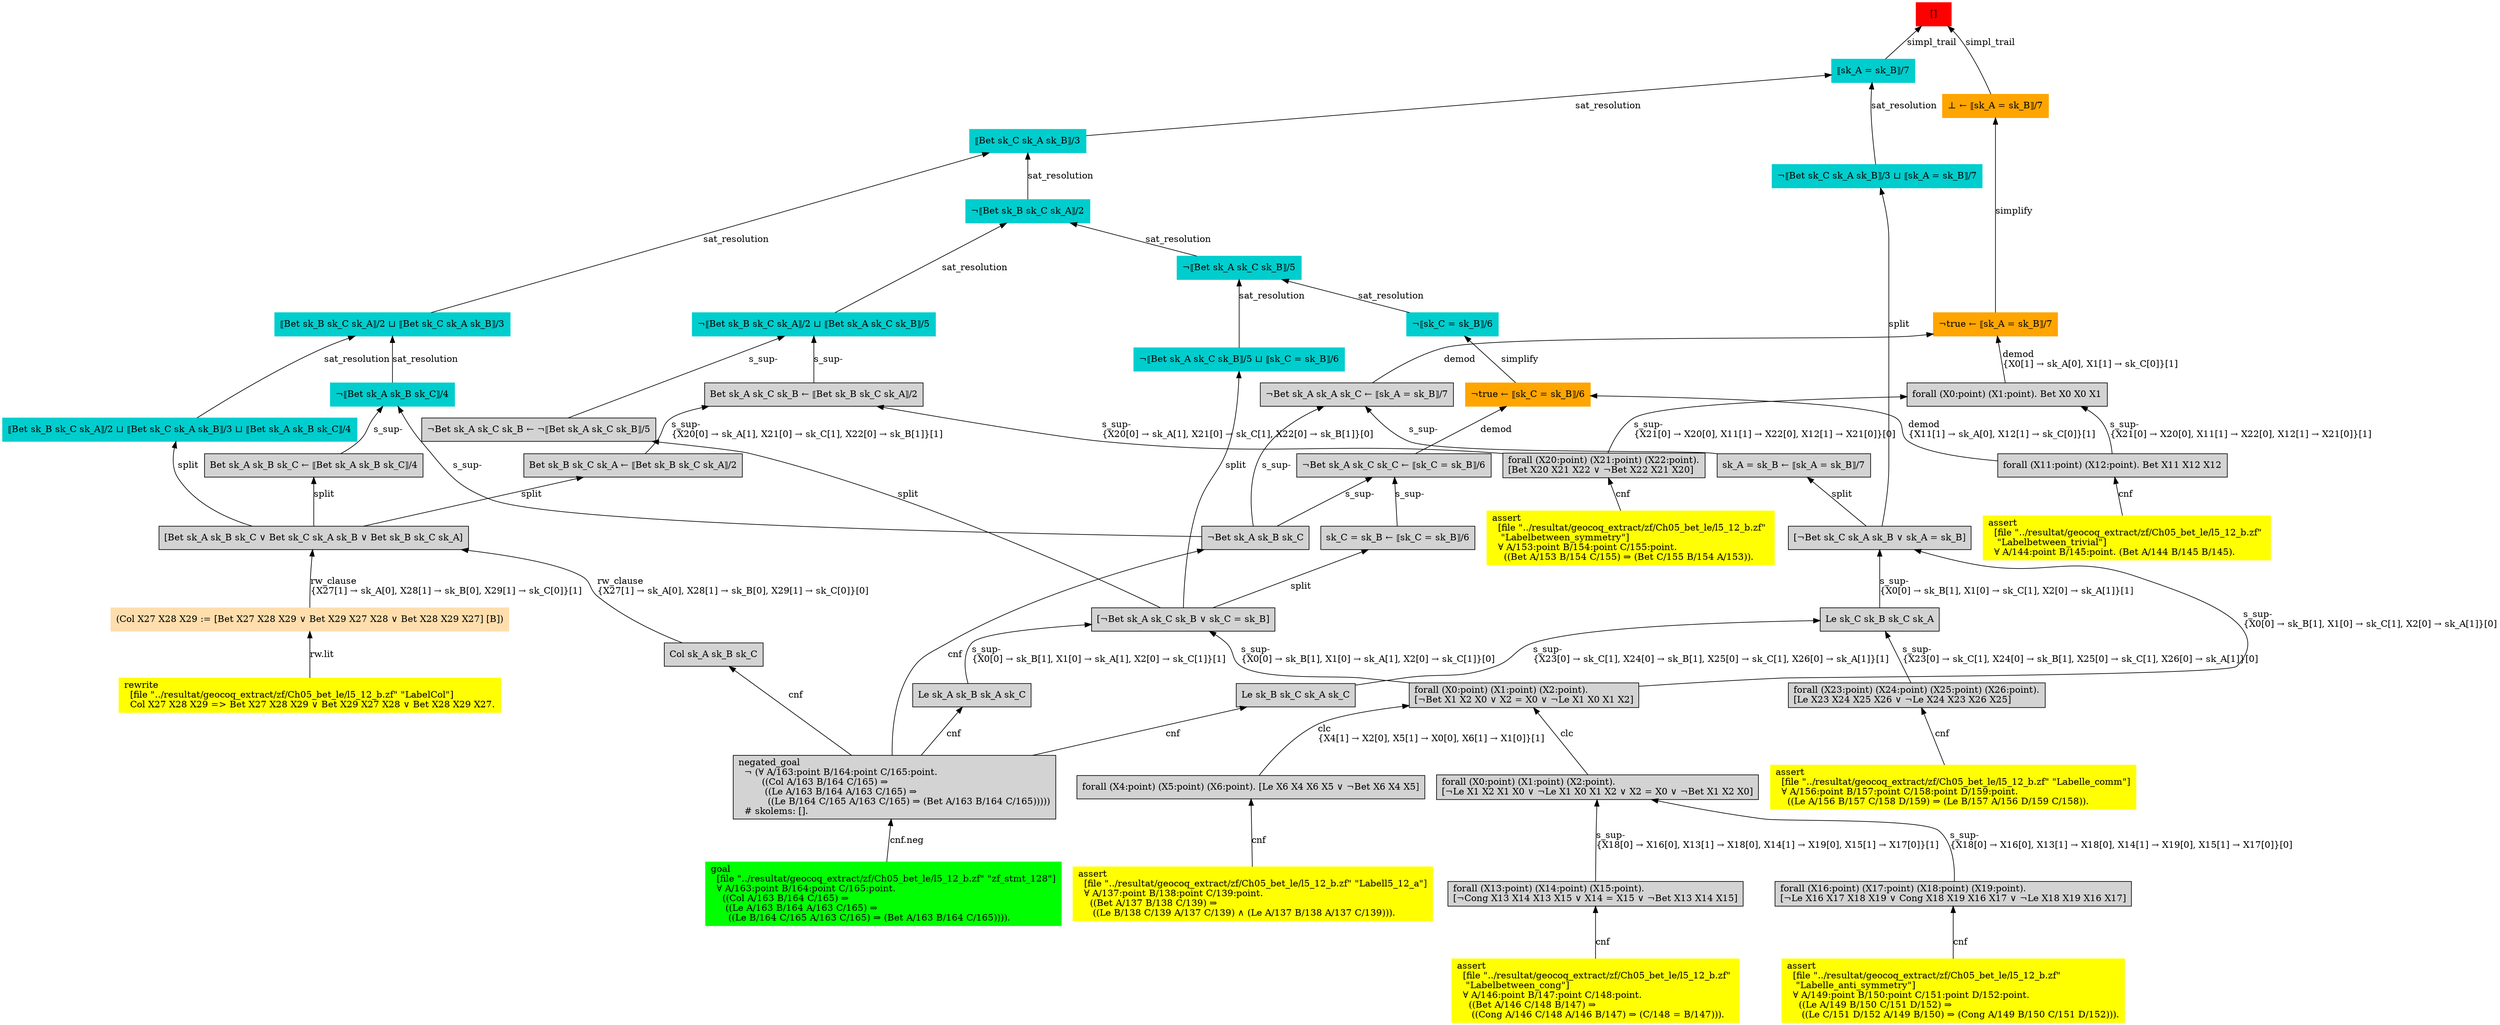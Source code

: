 digraph "unsat_graph" {
  vertex_0 [color=red, label="[]", shape=box, style=filled];
  vertex_0 -> vertex_1 [label="simpl_trail", dir="back"];
  vertex_1 [color=cyan3, shape=box, label="⟦sk_A = sk_B⟧/7\l", style=filled];
  vertex_1 -> vertex_2 [label="sat_resolution", dir="back"];
  vertex_2 [color=cyan3, shape=box, label="⟦Bet sk_C sk_A sk_B⟧/3\l", style=filled];
  vertex_2 -> vertex_3 [label="sat_resolution", dir="back"];
  vertex_3 [color=cyan3, shape=box, label="¬⟦Bet sk_B sk_C sk_A⟧/2\l", style=filled];
  vertex_3 -> vertex_4 [label="sat_resolution", dir="back"];
  vertex_4 [color=cyan3, shape=box, label="¬⟦Bet sk_A sk_C sk_B⟧/5\l", style=filled];
  vertex_4 -> vertex_5 [label="sat_resolution", dir="back"];
  vertex_5 [color=cyan3, shape=box, label="¬⟦sk_C = sk_B⟧/6\l", style=filled];
  vertex_5 -> vertex_6 [label="simplify", dir="back"];
  vertex_6 [color=orange, shape=box, label="¬true ← ⟦sk_C = sk_B⟧/6\l", style=filled];
  vertex_6 -> vertex_7 [label="demod\l\{X11[1] → sk_A[0], X12[1] → sk_C[0]\}[1]\l", dir="back"];
  vertex_7 [shape=box, label="forall (X11:point) (X12:point). Bet X11 X12 X12\l", style=filled];
  vertex_7 -> vertex_8 [label="cnf", dir="back"];
  vertex_8 [color=yellow, shape=box, label="assert\l  [file \"../resultat/geocoq_extract/zf/Ch05_bet_le/l5_12_b.zf\" \l   \"Labelbetween_trivial\"]\l  ∀ A/144:point B/145:point. (Bet A/144 B/145 B/145).\l", style=filled];
  vertex_6 -> vertex_9 [label="demod", dir="back"];
  vertex_9 [shape=box, label="¬Bet sk_A sk_C sk_C ← ⟦sk_C = sk_B⟧/6\l", style=filled];
  vertex_9 -> vertex_10 [label="s_sup-\l", dir="back"];
  vertex_10 [shape=box, label="¬Bet sk_A sk_B sk_C\l", style=filled];
  vertex_10 -> vertex_11 [label="cnf", dir="back"];
  vertex_11 [shape=box, label="negated_goal\l  ¬ (∀ A/163:point B/164:point C/165:point.\l        ((Col A/163 B/164 C/165) ⇒\l         ((Le A/163 B/164 A/163 C/165) ⇒\l          ((Le B/164 C/165 A/163 C/165) ⇒ (Bet A/163 B/164 C/165)))))\l  # skolems: [].\l", style=filled];
  vertex_11 -> vertex_12 [label="cnf.neg", dir="back"];
  vertex_12 [color=green, shape=box, label="goal\l  [file \"../resultat/geocoq_extract/zf/Ch05_bet_le/l5_12_b.zf\" \"zf_stmt_128\"]\l  ∀ A/163:point B/164:point C/165:point.\l    ((Col A/163 B/164 C/165) ⇒\l     ((Le A/163 B/164 A/163 C/165) ⇒\l      ((Le B/164 C/165 A/163 C/165) ⇒ (Bet A/163 B/164 C/165)))).\l", style=filled];
  vertex_9 -> vertex_13 [label="s_sup-\l", dir="back"];
  vertex_13 [shape=box, label="sk_C = sk_B ← ⟦sk_C = sk_B⟧/6\l", style=filled];
  vertex_13 -> vertex_14 [label="split", dir="back"];
  vertex_14 [shape=box, label="[¬Bet sk_A sk_C sk_B ∨ sk_C = sk_B]\l", style=filled];
  vertex_14 -> vertex_15 [label="s_sup-\l\{X0[0] → sk_B[1], X1[0] → sk_A[1], X2[0] → sk_C[1]\}[0]\l", dir="back"];
  vertex_15 [shape=box, label="forall (X0:point) (X1:point) (X2:point).\l[¬Bet X1 X2 X0 ∨ X2 = X0 ∨ ¬Le X1 X0 X1 X2]\l", style=filled];
  vertex_15 -> vertex_16 [label="clc\l\{X4[1] → X2[0], X5[1] → X0[0], X6[1] → X1[0]\}[1]\l", dir="back"];
  vertex_16 [shape=box, label="forall (X4:point) (X5:point) (X6:point). [Le X6 X4 X6 X5 ∨ ¬Bet X6 X4 X5]\l", style=filled];
  vertex_16 -> vertex_17 [label="cnf", dir="back"];
  vertex_17 [color=yellow, shape=box, label="assert\l  [file \"../resultat/geocoq_extract/zf/Ch05_bet_le/l5_12_b.zf\" \"Labell5_12_a\"]\l  ∀ A/137:point B/138:point C/139:point.\l    ((Bet A/137 B/138 C/139) ⇒\l     ((Le B/138 C/139 A/137 C/139) ∧ (Le A/137 B/138 A/137 C/139))).\l", style=filled];
  vertex_15 -> vertex_18 [label="clc", dir="back"];
  vertex_18 [shape=box, label="forall (X0:point) (X1:point) (X2:point).\l[¬Le X1 X2 X1 X0 ∨ ¬Le X1 X0 X1 X2 ∨ X2 = X0 ∨ ¬Bet X1 X2 X0]\l", style=filled];
  vertex_18 -> vertex_19 [label="s_sup-\l\{X18[0] → X16[0], X13[1] → X18[0], X14[1] → X19[0], X15[1] → X17[0]\}[1]\l", dir="back"];
  vertex_19 [shape=box, label="forall (X13:point) (X14:point) (X15:point).\l[¬Cong X13 X14 X13 X15 ∨ X14 = X15 ∨ ¬Bet X13 X14 X15]\l", style=filled];
  vertex_19 -> vertex_20 [label="cnf", dir="back"];
  vertex_20 [color=yellow, shape=box, label="assert\l  [file \"../resultat/geocoq_extract/zf/Ch05_bet_le/l5_12_b.zf\" \l   \"Labelbetween_cong\"]\l  ∀ A/146:point B/147:point C/148:point.\l    ((Bet A/146 C/148 B/147) ⇒\l     ((Cong A/146 C/148 A/146 B/147) ⇒ (C/148 = B/147))).\l", style=filled];
  vertex_18 -> vertex_21 [label="s_sup-\l\{X18[0] → X16[0], X13[1] → X18[0], X14[1] → X19[0], X15[1] → X17[0]\}[0]\l", dir="back"];
  vertex_21 [shape=box, label="forall (X16:point) (X17:point) (X18:point) (X19:point).\l[¬Le X16 X17 X18 X19 ∨ Cong X18 X19 X16 X17 ∨ ¬Le X18 X19 X16 X17]\l", style=filled];
  vertex_21 -> vertex_22 [label="cnf", dir="back"];
  vertex_22 [color=yellow, shape=box, label="assert\l  [file \"../resultat/geocoq_extract/zf/Ch05_bet_le/l5_12_b.zf\" \l   \"Labelle_anti_symmetry\"]\l  ∀ A/149:point B/150:point C/151:point D/152:point.\l    ((Le A/149 B/150 C/151 D/152) ⇒\l     ((Le C/151 D/152 A/149 B/150) ⇒ (Cong A/149 B/150 C/151 D/152))).\l", style=filled];
  vertex_14 -> vertex_23 [label="s_sup-\l\{X0[0] → sk_B[1], X1[0] → sk_A[1], X2[0] → sk_C[1]\}[1]\l", dir="back"];
  vertex_23 [shape=box, label="Le sk_A sk_B sk_A sk_C\l", style=filled];
  vertex_23 -> vertex_11 [label="cnf", dir="back"];
  vertex_4 -> vertex_24 [label="sat_resolution", dir="back"];
  vertex_24 [color=cyan3, shape=box, label="¬⟦Bet sk_A sk_C sk_B⟧/5 ⊔ ⟦sk_C = sk_B⟧/6\l", style=filled];
  vertex_24 -> vertex_14 [label="split", dir="back"];
  vertex_3 -> vertex_25 [label="sat_resolution", dir="back"];
  vertex_25 [color=cyan3, shape=box, label="¬⟦Bet sk_B sk_C sk_A⟧/2 ⊔ ⟦Bet sk_A sk_C sk_B⟧/5\l", style=filled];
  vertex_25 -> vertex_26 [label="s_sup-\l", dir="back"];
  vertex_26 [shape=box, label="¬Bet sk_A sk_C sk_B ← ¬⟦Bet sk_A sk_C sk_B⟧/5\l", style=filled];
  vertex_26 -> vertex_14 [label="split", dir="back"];
  vertex_25 -> vertex_27 [label="s_sup-\l", dir="back"];
  vertex_27 [shape=box, label="Bet sk_A sk_C sk_B ← ⟦Bet sk_B sk_C sk_A⟧/2\l", style=filled];
  vertex_27 -> vertex_28 [label="s_sup-\l\{X20[0] → sk_A[1], X21[0] → sk_C[1], X22[0] → sk_B[1]\}[0]\l", dir="back"];
  vertex_28 [shape=box, label="forall (X20:point) (X21:point) (X22:point).\l[Bet X20 X21 X22 ∨ ¬Bet X22 X21 X20]\l", style=filled];
  vertex_28 -> vertex_29 [label="cnf", dir="back"];
  vertex_29 [color=yellow, shape=box, label="assert\l  [file \"../resultat/geocoq_extract/zf/Ch05_bet_le/l5_12_b.zf\" \l   \"Labelbetween_symmetry\"]\l  ∀ A/153:point B/154:point C/155:point.\l    ((Bet A/153 B/154 C/155) ⇒ (Bet C/155 B/154 A/153)).\l", style=filled];
  vertex_27 -> vertex_30 [label="s_sup-\l\{X20[0] → sk_A[1], X21[0] → sk_C[1], X22[0] → sk_B[1]\}[1]\l", dir="back"];
  vertex_30 [shape=box, label="Bet sk_B sk_C sk_A ← ⟦Bet sk_B sk_C sk_A⟧/2\l", style=filled];
  vertex_30 -> vertex_31 [label="split", dir="back"];
  vertex_31 [shape=box, label="[Bet sk_A sk_B sk_C ∨ Bet sk_C sk_A sk_B ∨ Bet sk_B sk_C sk_A]\l", style=filled];
  vertex_31 -> vertex_32 [label="rw_clause\l\{X27[1] → sk_A[0], X28[1] → sk_B[0], X29[1] → sk_C[0]\}[1]\l", dir="back"];
  vertex_32 [color=navajowhite, shape=box, label="(Col X27 X28 X29 := [Bet X27 X28 X29 ∨ Bet X29 X27 X28 ∨ Bet X28 X29 X27] [B])\l", style=filled];
  vertex_32 -> vertex_33 [label="rw.lit", dir="back"];
  vertex_33 [color=yellow, shape=box, label="rewrite\l  [file \"../resultat/geocoq_extract/zf/Ch05_bet_le/l5_12_b.zf\" \"LabelCol\"]\l  Col X27 X28 X29 =\> Bet X27 X28 X29 ∨ Bet X29 X27 X28 ∨ Bet X28 X29 X27.\l", style=filled];
  vertex_31 -> vertex_34 [label="rw_clause\l\{X27[1] → sk_A[0], X28[1] → sk_B[0], X29[1] → sk_C[0]\}[0]\l", dir="back"];
  vertex_34 [shape=box, label="Col sk_A sk_B sk_C\l", style=filled];
  vertex_34 -> vertex_11 [label="cnf", dir="back"];
  vertex_2 -> vertex_35 [label="sat_resolution", dir="back"];
  vertex_35 [color=cyan3, shape=box, label="⟦Bet sk_B sk_C sk_A⟧/2 ⊔ ⟦Bet sk_C sk_A sk_B⟧/3\l", style=filled];
  vertex_35 -> vertex_36 [label="sat_resolution", dir="back"];
  vertex_36 [color=cyan3, shape=box, label="¬⟦Bet sk_A sk_B sk_C⟧/4\l", style=filled];
  vertex_36 -> vertex_10 [label="s_sup-\l", dir="back"];
  vertex_36 -> vertex_37 [label="s_sup-\l", dir="back"];
  vertex_37 [shape=box, label="Bet sk_A sk_B sk_C ← ⟦Bet sk_A sk_B sk_C⟧/4\l", style=filled];
  vertex_37 -> vertex_31 [label="split", dir="back"];
  vertex_35 -> vertex_38 [label="sat_resolution", dir="back"];
  vertex_38 [color=cyan3, shape=box, label="⟦Bet sk_B sk_C sk_A⟧/2 ⊔ ⟦Bet sk_C sk_A sk_B⟧/3 ⊔ ⟦Bet sk_A sk_B sk_C⟧/4\l", style=filled];
  vertex_38 -> vertex_31 [label="split", dir="back"];
  vertex_1 -> vertex_39 [label="sat_resolution", dir="back"];
  vertex_39 [color=cyan3, shape=box, label="¬⟦Bet sk_C sk_A sk_B⟧/3 ⊔ ⟦sk_A = sk_B⟧/7\l", style=filled];
  vertex_39 -> vertex_40 [label="split", dir="back"];
  vertex_40 [shape=box, label="[¬Bet sk_C sk_A sk_B ∨ sk_A = sk_B]\l", style=filled];
  vertex_40 -> vertex_15 [label="s_sup-\l\{X0[0] → sk_B[1], X1[0] → sk_C[1], X2[0] → sk_A[1]\}[0]\l", dir="back"];
  vertex_40 -> vertex_41 [label="s_sup-\l\{X0[0] → sk_B[1], X1[0] → sk_C[1], X2[0] → sk_A[1]\}[1]\l", dir="back"];
  vertex_41 [shape=box, label="Le sk_C sk_B sk_C sk_A\l", style=filled];
  vertex_41 -> vertex_42 [label="s_sup-\l\{X23[0] → sk_C[1], X24[0] → sk_B[1], X25[0] → sk_C[1], X26[0] → sk_A[1]\}[0]\l", dir="back"];
  vertex_42 [shape=box, label="forall (X23:point) (X24:point) (X25:point) (X26:point).\l[Le X23 X24 X25 X26 ∨ ¬Le X24 X23 X26 X25]\l", style=filled];
  vertex_42 -> vertex_43 [label="cnf", dir="back"];
  vertex_43 [color=yellow, shape=box, label="assert\l  [file \"../resultat/geocoq_extract/zf/Ch05_bet_le/l5_12_b.zf\" \"Labelle_comm\"]\l  ∀ A/156:point B/157:point C/158:point D/159:point.\l    ((Le A/156 B/157 C/158 D/159) ⇒ (Le B/157 A/156 D/159 C/158)).\l", style=filled];
  vertex_41 -> vertex_44 [label="s_sup-\l\{X23[0] → sk_C[1], X24[0] → sk_B[1], X25[0] → sk_C[1], X26[0] → sk_A[1]\}[1]\l", dir="back"];
  vertex_44 [shape=box, label="Le sk_B sk_C sk_A sk_C\l", style=filled];
  vertex_44 -> vertex_11 [label="cnf", dir="back"];
  vertex_0 -> vertex_45 [label="simpl_trail", dir="back"];
  vertex_45 [color=orange, shape=box, label="⊥ ← ⟦sk_A = sk_B⟧/7\l", style=filled];
  vertex_45 -> vertex_46 [label="simplify", dir="back"];
  vertex_46 [color=orange, shape=box, label="¬true ← ⟦sk_A = sk_B⟧/7\l", style=filled];
  vertex_46 -> vertex_47 [label="demod\l\{X0[1] → sk_A[0], X1[1] → sk_C[0]\}[1]\l", dir="back"];
  vertex_47 [shape=box, label="forall (X0:point) (X1:point). Bet X0 X0 X1\l", style=filled];
  vertex_47 -> vertex_28 [label="s_sup-\l\{X21[0] → X20[0], X11[1] → X22[0], X12[1] → X21[0]\}[0]\l", dir="back"];
  vertex_47 -> vertex_7 [label="s_sup-\l\{X21[0] → X20[0], X11[1] → X22[0], X12[1] → X21[0]\}[1]\l", dir="back"];
  vertex_46 -> vertex_48 [label="demod", dir="back"];
  vertex_48 [shape=box, label="¬Bet sk_A sk_A sk_C ← ⟦sk_A = sk_B⟧/7\l", style=filled];
  vertex_48 -> vertex_10 [label="s_sup-\l", dir="back"];
  vertex_48 -> vertex_49 [label="s_sup-\l", dir="back"];
  vertex_49 [shape=box, label="sk_A = sk_B ← ⟦sk_A = sk_B⟧/7\l", style=filled];
  vertex_49 -> vertex_40 [label="split", dir="back"];
  }


